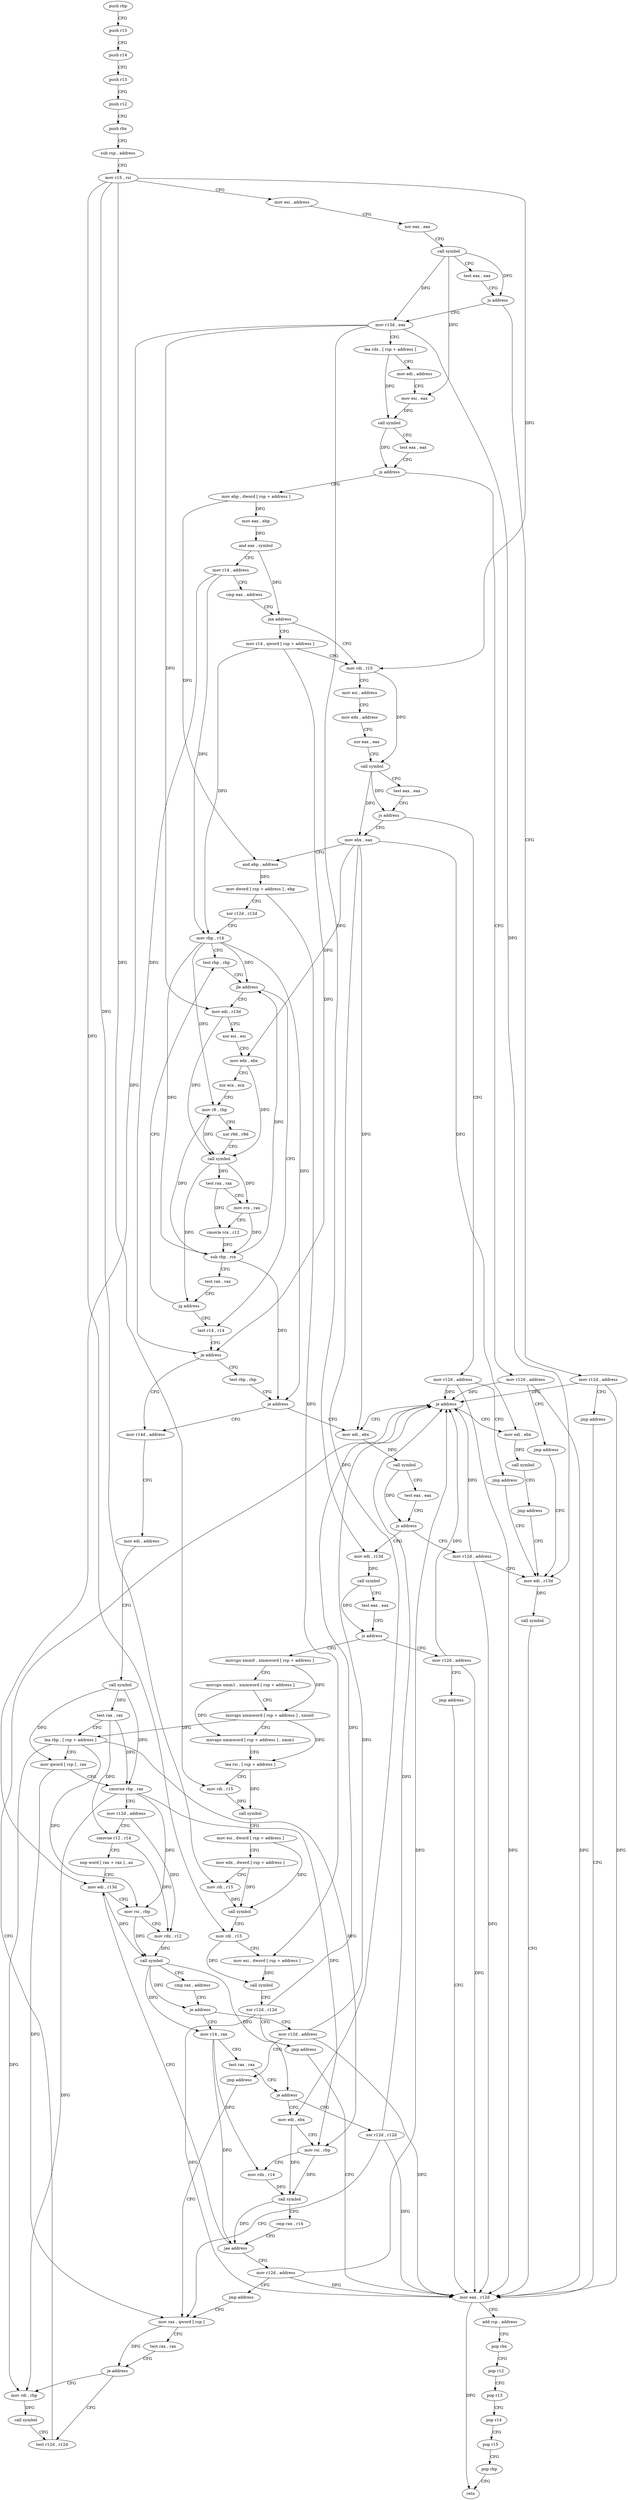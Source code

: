 digraph "func" {
"165104" [label = "push rbp" ]
"165105" [label = "push r15" ]
"165107" [label = "push r14" ]
"165109" [label = "push r13" ]
"165111" [label = "push r12" ]
"165113" [label = "push rbx" ]
"165114" [label = "sub rsp , address" ]
"165121" [label = "mov r15 , rsi" ]
"165124" [label = "mov esi , address" ]
"165129" [label = "xor eax , eax" ]
"165131" [label = "call symbol" ]
"165136" [label = "test eax , eax" ]
"165138" [label = "js address" ]
"165414" [label = "mov r12d , address" ]
"165144" [label = "mov r13d , eax" ]
"165420" [label = "jmp address" ]
"165601" [label = "mov eax , r12d" ]
"165147" [label = "lea rdx , [ rsp + address ]" ]
"165152" [label = "mov edi , address" ]
"165157" [label = "mov esi , eax" ]
"165159" [label = "call symbol" ]
"165164" [label = "test eax , eax" ]
"165166" [label = "js address" ]
"165425" [label = "mov r12d , address" ]
"165172" [label = "mov ebp , dword [ rsp + address ]" ]
"165604" [label = "add rsp , address" ]
"165611" [label = "pop rbx" ]
"165612" [label = "pop r12" ]
"165614" [label = "pop r13" ]
"165616" [label = "pop r14" ]
"165618" [label = "pop r15" ]
"165620" [label = "pop rbp" ]
"165621" [label = "retn" ]
"165431" [label = "jmp address" ]
"165593" [label = "mov edi , r13d" ]
"165176" [label = "mov eax , ebp" ]
"165178" [label = "and eax , symbol" ]
"165183" [label = "mov r14 , address" ]
"165190" [label = "cmp eax , address" ]
"165195" [label = "jne address" ]
"165202" [label = "mov rdi , r15" ]
"165197" [label = "mov r14 , qword [ rsp + address ]" ]
"165596" [label = "call symbol" ]
"165205" [label = "mov esi , address" ]
"165210" [label = "mov edx , address" ]
"165215" [label = "xor eax , eax" ]
"165217" [label = "call symbol" ]
"165222" [label = "test eax , eax" ]
"165224" [label = "js address" ]
"165436" [label = "mov r12d , address" ]
"165230" [label = "mov ebx , eax" ]
"165442" [label = "jmp address" ]
"165232" [label = "and ebp , address" ]
"165238" [label = "mov dword [ rsp + address ] , ebp" ]
"165242" [label = "xor r12d , r12d" ]
"165245" [label = "mov rbp , r14" ]
"165248" [label = "test rbp , rbp" ]
"165291" [label = "test r14 , r14" ]
"165294" [label = "je address" ]
"165305" [label = "mov r14d , address" ]
"165296" [label = "test rbp , rbp" ]
"165253" [label = "mov edi , r13d" ]
"165256" [label = "xor esi , esi" ]
"165258" [label = "mov edx , ebx" ]
"165260" [label = "xor ecx , ecx" ]
"165262" [label = "mov r8 , rbp" ]
"165265" [label = "xor r9d , r9d" ]
"165268" [label = "call symbol" ]
"165273" [label = "test rax , rax" ]
"165276" [label = "mov rcx , rax" ]
"165279" [label = "cmovle rcx , r12" ]
"165283" [label = "sub rbp , rcx" ]
"165286" [label = "test rax , rax" ]
"165289" [label = "jg address" ]
"165311" [label = "mov edi , address" ]
"165316" [label = "call symbol" ]
"165321" [label = "test rax , rax" ]
"165324" [label = "lea rbp , [ rsp + address ]" ]
"165332" [label = "mov qword [ rsp ] , rax" ]
"165336" [label = "cmovne rbp , rax" ]
"165340" [label = "mov r12d , address" ]
"165346" [label = "cmovne r12 , r14" ]
"165350" [label = "nop word [ rax + rax ] , ax" ]
"165360" [label = "mov edi , r13d" ]
"165299" [label = "je address" ]
"165489" [label = "mov edi , ebx" ]
"165251" [label = "jle address" ]
"165447" [label = "mov r12d , address" ]
"165453" [label = "jmp address" ]
"165458" [label = "mov rax , qword [ rsp ]" ]
"165380" [label = "mov r14 , rax" ]
"165383" [label = "test rax , rax" ]
"165386" [label = "je address" ]
"165455" [label = "xor r12d , r12d" ]
"165388" [label = "mov edi , ebx" ]
"165491" [label = "call symbol" ]
"165496" [label = "test eax , eax" ]
"165498" [label = "js address" ]
"165587" [label = "mov r12d , address" ]
"165500" [label = "mov edi , r13d" ]
"165462" [label = "test rax , rax" ]
"165465" [label = "je address" ]
"165475" [label = "test r12d , r12d" ]
"165467" [label = "mov rdi , rbp" ]
"165390" [label = "mov rsi , rbp" ]
"165393" [label = "mov rdx , r14" ]
"165396" [label = "call symbol" ]
"165401" [label = "cmp rax , r14" ]
"165404" [label = "jae address" ]
"165406" [label = "mov r12d , address" ]
"165503" [label = "call symbol" ]
"165508" [label = "test eax , eax" ]
"165510" [label = "js address" ]
"165622" [label = "mov r12d , address" ]
"165512" [label = "movups xmm0 , xmmword [ rsp + address ]" ]
"165478" [label = "je address" ]
"165480" [label = "mov edi , ebx" ]
"165470" [label = "call symbol" ]
"165363" [label = "mov rsi , rbp" ]
"165366" [label = "mov rdx , r12" ]
"165369" [label = "call symbol" ]
"165374" [label = "cmp rax , address" ]
"165378" [label = "je address" ]
"165412" [label = "jmp address" ]
"165628" [label = "jmp address" ]
"165517" [label = "movups xmm1 , xmmword [ rsp + address ]" ]
"165522" [label = "movaps xmmword [ rsp + address ] , xmm0" ]
"165530" [label = "movaps xmmword [ rsp + address ] , xmm1" ]
"165538" [label = "lea rsi , [ rsp + address ]" ]
"165546" [label = "mov rdi , r15" ]
"165549" [label = "call symbol" ]
"165554" [label = "mov esi , dword [ rsp + address ]" ]
"165558" [label = "mov edx , dword [ rsp + address ]" ]
"165562" [label = "mov rdi , r15" ]
"165565" [label = "call symbol" ]
"165570" [label = "mov rdi , r15" ]
"165573" [label = "mov esi , dword [ rsp + address ]" ]
"165577" [label = "call symbol" ]
"165582" [label = "xor r12d , r12d" ]
"165585" [label = "jmp address" ]
"165482" [label = "call symbol" ]
"165487" [label = "jmp address" ]
"165104" -> "165105" [ label = "CFG" ]
"165105" -> "165107" [ label = "CFG" ]
"165107" -> "165109" [ label = "CFG" ]
"165109" -> "165111" [ label = "CFG" ]
"165111" -> "165113" [ label = "CFG" ]
"165113" -> "165114" [ label = "CFG" ]
"165114" -> "165121" [ label = "CFG" ]
"165121" -> "165124" [ label = "CFG" ]
"165121" -> "165202" [ label = "DFG" ]
"165121" -> "165546" [ label = "DFG" ]
"165121" -> "165562" [ label = "DFG" ]
"165121" -> "165570" [ label = "DFG" ]
"165124" -> "165129" [ label = "CFG" ]
"165129" -> "165131" [ label = "CFG" ]
"165131" -> "165136" [ label = "CFG" ]
"165131" -> "165138" [ label = "DFG" ]
"165131" -> "165144" [ label = "DFG" ]
"165131" -> "165157" [ label = "DFG" ]
"165136" -> "165138" [ label = "CFG" ]
"165138" -> "165414" [ label = "CFG" ]
"165138" -> "165144" [ label = "CFG" ]
"165414" -> "165420" [ label = "CFG" ]
"165414" -> "165601" [ label = "DFG" ]
"165414" -> "165478" [ label = "DFG" ]
"165144" -> "165147" [ label = "CFG" ]
"165144" -> "165593" [ label = "DFG" ]
"165144" -> "165253" [ label = "DFG" ]
"165144" -> "165500" [ label = "DFG" ]
"165144" -> "165360" [ label = "DFG" ]
"165420" -> "165601" [ label = "CFG" ]
"165601" -> "165604" [ label = "CFG" ]
"165601" -> "165621" [ label = "DFG" ]
"165147" -> "165152" [ label = "CFG" ]
"165147" -> "165159" [ label = "DFG" ]
"165152" -> "165157" [ label = "CFG" ]
"165157" -> "165159" [ label = "DFG" ]
"165159" -> "165164" [ label = "CFG" ]
"165159" -> "165166" [ label = "DFG" ]
"165164" -> "165166" [ label = "CFG" ]
"165166" -> "165425" [ label = "CFG" ]
"165166" -> "165172" [ label = "CFG" ]
"165425" -> "165431" [ label = "CFG" ]
"165425" -> "165601" [ label = "DFG" ]
"165425" -> "165478" [ label = "DFG" ]
"165172" -> "165176" [ label = "DFG" ]
"165172" -> "165232" [ label = "DFG" ]
"165604" -> "165611" [ label = "CFG" ]
"165611" -> "165612" [ label = "CFG" ]
"165612" -> "165614" [ label = "CFG" ]
"165614" -> "165616" [ label = "CFG" ]
"165616" -> "165618" [ label = "CFG" ]
"165618" -> "165620" [ label = "CFG" ]
"165620" -> "165621" [ label = "CFG" ]
"165431" -> "165593" [ label = "CFG" ]
"165593" -> "165596" [ label = "DFG" ]
"165176" -> "165178" [ label = "DFG" ]
"165178" -> "165183" [ label = "CFG" ]
"165178" -> "165195" [ label = "DFG" ]
"165183" -> "165190" [ label = "CFG" ]
"165183" -> "165245" [ label = "DFG" ]
"165183" -> "165294" [ label = "DFG" ]
"165190" -> "165195" [ label = "CFG" ]
"165195" -> "165202" [ label = "CFG" ]
"165195" -> "165197" [ label = "CFG" ]
"165202" -> "165205" [ label = "CFG" ]
"165202" -> "165217" [ label = "DFG" ]
"165197" -> "165202" [ label = "CFG" ]
"165197" -> "165245" [ label = "DFG" ]
"165197" -> "165294" [ label = "DFG" ]
"165596" -> "165601" [ label = "CFG" ]
"165205" -> "165210" [ label = "CFG" ]
"165210" -> "165215" [ label = "CFG" ]
"165215" -> "165217" [ label = "CFG" ]
"165217" -> "165222" [ label = "CFG" ]
"165217" -> "165224" [ label = "DFG" ]
"165217" -> "165230" [ label = "DFG" ]
"165222" -> "165224" [ label = "CFG" ]
"165224" -> "165436" [ label = "CFG" ]
"165224" -> "165230" [ label = "CFG" ]
"165436" -> "165442" [ label = "CFG" ]
"165436" -> "165601" [ label = "DFG" ]
"165436" -> "165478" [ label = "DFG" ]
"165230" -> "165232" [ label = "CFG" ]
"165230" -> "165258" [ label = "DFG" ]
"165230" -> "165489" [ label = "DFG" ]
"165230" -> "165388" [ label = "DFG" ]
"165230" -> "165480" [ label = "DFG" ]
"165442" -> "165593" [ label = "CFG" ]
"165232" -> "165238" [ label = "DFG" ]
"165238" -> "165242" [ label = "CFG" ]
"165238" -> "165573" [ label = "DFG" ]
"165242" -> "165245" [ label = "CFG" ]
"165245" -> "165248" [ label = "CFG" ]
"165245" -> "165251" [ label = "DFG" ]
"165245" -> "165262" [ label = "DFG" ]
"165245" -> "165299" [ label = "DFG" ]
"165245" -> "165283" [ label = "DFG" ]
"165248" -> "165251" [ label = "CFG" ]
"165291" -> "165294" [ label = "CFG" ]
"165294" -> "165305" [ label = "CFG" ]
"165294" -> "165296" [ label = "CFG" ]
"165305" -> "165311" [ label = "CFG" ]
"165296" -> "165299" [ label = "CFG" ]
"165253" -> "165256" [ label = "CFG" ]
"165253" -> "165268" [ label = "DFG" ]
"165256" -> "165258" [ label = "CFG" ]
"165258" -> "165260" [ label = "CFG" ]
"165258" -> "165268" [ label = "DFG" ]
"165260" -> "165262" [ label = "CFG" ]
"165262" -> "165265" [ label = "CFG" ]
"165262" -> "165268" [ label = "DFG" ]
"165265" -> "165268" [ label = "CFG" ]
"165268" -> "165273" [ label = "DFG" ]
"165268" -> "165276" [ label = "DFG" ]
"165268" -> "165289" [ label = "DFG" ]
"165273" -> "165276" [ label = "CFG" ]
"165273" -> "165279" [ label = "DFG" ]
"165276" -> "165279" [ label = "CFG" ]
"165276" -> "165283" [ label = "DFG" ]
"165279" -> "165283" [ label = "DFG" ]
"165283" -> "165286" [ label = "CFG" ]
"165283" -> "165251" [ label = "DFG" ]
"165283" -> "165262" [ label = "DFG" ]
"165283" -> "165299" [ label = "DFG" ]
"165286" -> "165289" [ label = "CFG" ]
"165289" -> "165248" [ label = "CFG" ]
"165289" -> "165291" [ label = "CFG" ]
"165311" -> "165316" [ label = "CFG" ]
"165316" -> "165321" [ label = "DFG" ]
"165316" -> "165332" [ label = "DFG" ]
"165316" -> "165336" [ label = "DFG" ]
"165321" -> "165324" [ label = "CFG" ]
"165321" -> "165336" [ label = "DFG" ]
"165321" -> "165346" [ label = "DFG" ]
"165324" -> "165332" [ label = "CFG" ]
"165324" -> "165363" [ label = "DFG" ]
"165324" -> "165390" [ label = "DFG" ]
"165324" -> "165467" [ label = "DFG" ]
"165332" -> "165336" [ label = "CFG" ]
"165332" -> "165458" [ label = "DFG" ]
"165336" -> "165340" [ label = "CFG" ]
"165336" -> "165363" [ label = "DFG" ]
"165336" -> "165390" [ label = "DFG" ]
"165336" -> "165467" [ label = "DFG" ]
"165340" -> "165346" [ label = "CFG" ]
"165340" -> "165366" [ label = "DFG" ]
"165346" -> "165350" [ label = "CFG" ]
"165346" -> "165366" [ label = "DFG" ]
"165350" -> "165360" [ label = "CFG" ]
"165360" -> "165363" [ label = "CFG" ]
"165360" -> "165369" [ label = "DFG" ]
"165299" -> "165489" [ label = "CFG" ]
"165299" -> "165305" [ label = "CFG" ]
"165489" -> "165491" [ label = "DFG" ]
"165251" -> "165291" [ label = "CFG" ]
"165251" -> "165253" [ label = "CFG" ]
"165447" -> "165453" [ label = "CFG" ]
"165447" -> "165601" [ label = "DFG" ]
"165447" -> "165478" [ label = "DFG" ]
"165453" -> "165458" [ label = "CFG" ]
"165458" -> "165462" [ label = "CFG" ]
"165458" -> "165465" [ label = "DFG" ]
"165380" -> "165383" [ label = "CFG" ]
"165380" -> "165393" [ label = "DFG" ]
"165380" -> "165404" [ label = "DFG" ]
"165383" -> "165386" [ label = "CFG" ]
"165386" -> "165455" [ label = "CFG" ]
"165386" -> "165388" [ label = "CFG" ]
"165455" -> "165458" [ label = "CFG" ]
"165455" -> "165601" [ label = "DFG" ]
"165455" -> "165478" [ label = "DFG" ]
"165388" -> "165390" [ label = "CFG" ]
"165388" -> "165396" [ label = "DFG" ]
"165491" -> "165496" [ label = "CFG" ]
"165491" -> "165498" [ label = "DFG" ]
"165496" -> "165498" [ label = "CFG" ]
"165498" -> "165587" [ label = "CFG" ]
"165498" -> "165500" [ label = "CFG" ]
"165587" -> "165593" [ label = "CFG" ]
"165587" -> "165601" [ label = "DFG" ]
"165587" -> "165478" [ label = "DFG" ]
"165500" -> "165503" [ label = "DFG" ]
"165462" -> "165465" [ label = "CFG" ]
"165465" -> "165475" [ label = "CFG" ]
"165465" -> "165467" [ label = "CFG" ]
"165475" -> "165478" [ label = "CFG" ]
"165467" -> "165470" [ label = "DFG" ]
"165390" -> "165393" [ label = "CFG" ]
"165390" -> "165396" [ label = "DFG" ]
"165393" -> "165396" [ label = "DFG" ]
"165396" -> "165401" [ label = "CFG" ]
"165396" -> "165404" [ label = "DFG" ]
"165401" -> "165404" [ label = "CFG" ]
"165404" -> "165360" [ label = "CFG" ]
"165404" -> "165406" [ label = "CFG" ]
"165406" -> "165412" [ label = "CFG" ]
"165406" -> "165601" [ label = "DFG" ]
"165406" -> "165478" [ label = "DFG" ]
"165503" -> "165508" [ label = "CFG" ]
"165503" -> "165510" [ label = "DFG" ]
"165508" -> "165510" [ label = "CFG" ]
"165510" -> "165622" [ label = "CFG" ]
"165510" -> "165512" [ label = "CFG" ]
"165622" -> "165628" [ label = "CFG" ]
"165622" -> "165601" [ label = "DFG" ]
"165622" -> "165478" [ label = "DFG" ]
"165512" -> "165517" [ label = "CFG" ]
"165512" -> "165522" [ label = "DFG" ]
"165478" -> "165489" [ label = "CFG" ]
"165478" -> "165480" [ label = "CFG" ]
"165480" -> "165482" [ label = "DFG" ]
"165470" -> "165475" [ label = "CFG" ]
"165363" -> "165366" [ label = "CFG" ]
"165363" -> "165369" [ label = "DFG" ]
"165366" -> "165369" [ label = "DFG" ]
"165369" -> "165374" [ label = "CFG" ]
"165369" -> "165378" [ label = "DFG" ]
"165369" -> "165380" [ label = "DFG" ]
"165369" -> "165386" [ label = "DFG" ]
"165374" -> "165378" [ label = "CFG" ]
"165378" -> "165447" [ label = "CFG" ]
"165378" -> "165380" [ label = "CFG" ]
"165412" -> "165458" [ label = "CFG" ]
"165628" -> "165601" [ label = "CFG" ]
"165517" -> "165522" [ label = "CFG" ]
"165517" -> "165530" [ label = "DFG" ]
"165522" -> "165530" [ label = "CFG" ]
"165522" -> "165324" [ label = "DFG" ]
"165522" -> "165538" [ label = "DFG" ]
"165530" -> "165538" [ label = "CFG" ]
"165538" -> "165546" [ label = "CFG" ]
"165538" -> "165549" [ label = "DFG" ]
"165546" -> "165549" [ label = "DFG" ]
"165549" -> "165554" [ label = "CFG" ]
"165554" -> "165558" [ label = "CFG" ]
"165554" -> "165565" [ label = "DFG" ]
"165558" -> "165562" [ label = "CFG" ]
"165558" -> "165565" [ label = "DFG" ]
"165562" -> "165565" [ label = "DFG" ]
"165565" -> "165570" [ label = "CFG" ]
"165570" -> "165573" [ label = "CFG" ]
"165570" -> "165577" [ label = "DFG" ]
"165573" -> "165577" [ label = "DFG" ]
"165577" -> "165582" [ label = "CFG" ]
"165582" -> "165585" [ label = "CFG" ]
"165582" -> "165601" [ label = "DFG" ]
"165582" -> "165478" [ label = "DFG" ]
"165585" -> "165601" [ label = "CFG" ]
"165482" -> "165487" [ label = "CFG" ]
"165487" -> "165593" [ label = "CFG" ]
}
